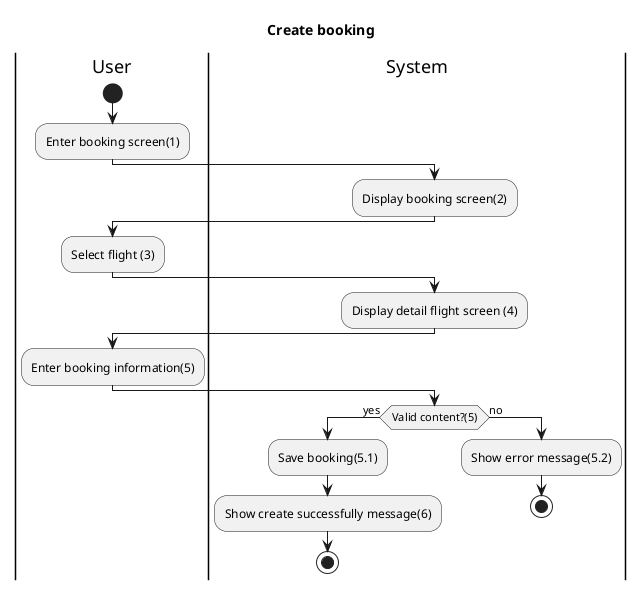 @startuml Register Activity
title Create booking
|User|
start
:Enter booking screen(1);

|System|
:Display booking screen(2);

|User|
:Select flight (3);

|System|
:Display detail flight screen (4);

|User|
:Enter booking information(5);

|System|

if(Valid content?(5))then (yes)
:Save booking(5.1);
:Show create successfully message(6);
stop
else (no)
:Show error message(5.2);
|System|
stop
@enduml